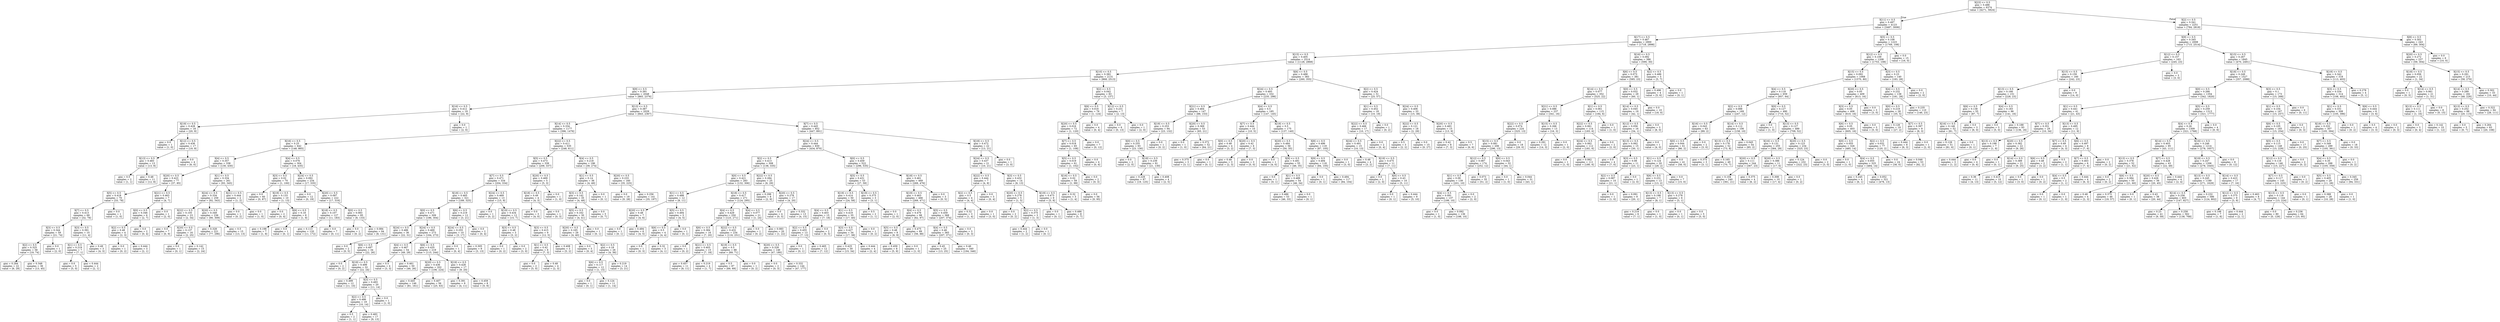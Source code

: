 digraph Tree {
node [shape=box] ;
0 [label="X[23] <= 0.5\ngini = 0.488\nsamples = 6374\nvalue = [4271, 5824]"] ;
1 [label="X[11] <= 0.5\ngini = 0.497\nsamples = 4123\nvalue = [3487, 3006]"] ;
0 -> 1 [labeldistance=2.5, labelangle=45, headlabel="True"] ;
2 [label="X[17] <= 0.5\ngini = 0.467\nsamples = 2900\nvalue = [1718, 2898]"] ;
1 -> 2 ;
3 [label="X[15] <= 0.5\ngini = 0.405\nsamples = 2514\nvalue = [1128, 2868]"] ;
2 -> 3 ;
4 [label="X[10] <= 0.5\ngini = 0.382\nsamples = 2131\nvalue = [868, 2513]"] ;
3 -> 4 ;
5 [label="X[9] <= 0.5\ngini = 0.391\nsamples = 2048\nvalue = [865, 2376]"] ;
4 -> 5 ;
6 [label="X[16] <= 0.5\ngini = 0.412\nsamples = 19\nvalue = [22, 9]"] ;
5 -> 6 ;
7 [label="X[19] <= 0.5\ngini = 0.428\nsamples = 18\nvalue = [20, 9]"] ;
6 -> 7 ;
8 [label="gini = 0.0\nsamples = 1\nvalue = [1, 0]"] ;
7 -> 8 ;
9 [label="X[12] <= 0.5\ngini = 0.436\nsamples = 17\nvalue = [19, 9]"] ;
7 -> 9 ;
10 [label="X[13] <= 0.5\ngini = 0.483\nsamples = 13\nvalue = [13, 9]"] ;
9 -> 10 ;
11 [label="gini = 0.5\nsamples = 2\nvalue = [1, 1]"] ;
10 -> 11 ;
12 [label="gini = 0.48\nsamples = 11\nvalue = [12, 8]"] ;
10 -> 12 ;
13 [label="gini = 0.0\nsamples = 4\nvalue = [6, 0]"] ;
9 -> 13 ;
14 [label="gini = 0.0\nsamples = 1\nvalue = [2, 0]"] ;
6 -> 14 ;
15 [label="X[13] <= 0.5\ngini = 0.387\nsamples = 2029\nvalue = [843, 2367]"] ;
5 -> 15 ;
16 [label="X[14] <= 0.5\ngini = 0.334\nsamples = 1177\nvalue = [396, 1476]"] ;
15 -> 16 ;
17 [label="X[16] <= 0.5\ngini = 0.25\nsamples = 642\nvalue = [148, 865]"] ;
16 -> 17 ;
18 [label="X[4] <= 0.5\ngini = 0.357\nsamples = 338\nvalue = [130, 430]"] ;
17 -> 18 ;
19 [label="X[20] <= 0.5\ngini = 0.423\nsamples = 77\nvalue = [37, 85]"] ;
18 -> 19 ;
20 [label="X[5] <= 0.5\ngini = 0.418\nsamples = 70\nvalue = [33, 78]"] ;
19 -> 20 ;
21 [label="X[7] <= 0.5\ngini = 0.413\nsamples = 69\nvalue = [32, 78]"] ;
20 -> 21 ;
22 [label="X[3] <= 0.5\ngini = 0.344\nsamples = 59\nvalue = [21, 74]"] ;
21 -> 22 ;
23 [label="X[2] <= 0.5\ngini = 0.325\nsamples = 58\nvalue = [19, 74]"] ;
22 -> 23 ;
24 [label="gini = 0.284\nsamples = 22\nvalue = [6, 29]"] ;
23 -> 24 ;
25 [label="gini = 0.348\nsamples = 36\nvalue = [13, 45]"] ;
23 -> 25 ;
26 [label="gini = 0.0\nsamples = 1\nvalue = [2, 0]"] ;
22 -> 26 ;
27 [label="X[3] <= 0.5\ngini = 0.391\nsamples = 10\nvalue = [11, 4]"] ;
21 -> 27 ;
28 [label="X[1] <= 0.5\ngini = 0.219\nsamples = 7\nvalue = [7, 1]"] ;
27 -> 28 ;
29 [label="gini = 0.0\nsamples = 5\nvalue = [5, 0]"] ;
28 -> 29 ;
30 [label="gini = 0.444\nsamples = 2\nvalue = [2, 1]"] ;
28 -> 30 ;
31 [label="gini = 0.49\nsamples = 3\nvalue = [4, 3]"] ;
27 -> 31 ;
32 [label="gini = 0.0\nsamples = 1\nvalue = [1, 0]"] ;
20 -> 32 ;
33 [label="X[21] <= 0.5\ngini = 0.463\nsamples = 7\nvalue = [4, 7]"] ;
19 -> 33 ;
34 [label="X[0] <= 0.5\ngini = 0.346\nsamples = 6\nvalue = [2, 7]"] ;
33 -> 34 ;
35 [label="X[2] <= 0.5\ngini = 0.48\nsamples = 4\nvalue = [2, 3]"] ;
34 -> 35 ;
36 [label="gini = 0.0\nsamples = 1\nvalue = [0, 2]"] ;
35 -> 36 ;
37 [label="gini = 0.444\nsamples = 3\nvalue = [2, 1]"] ;
35 -> 37 ;
38 [label="gini = 0.0\nsamples = 2\nvalue = [0, 4]"] ;
34 -> 38 ;
39 [label="gini = 0.0\nsamples = 1\nvalue = [2, 0]"] ;
33 -> 39 ;
40 [label="X[1] <= 0.5\ngini = 0.334\nsamples = 261\nvalue = [93, 345]"] ;
18 -> 40 ;
41 [label="X[24] <= 0.5\ngini = 0.334\nsamples = 259\nvalue = [92, 343]"] ;
40 -> 41 ;
42 [label="X[22] <= 0.5\ngini = 0.105\nsamples = 23\nvalue = [2, 34]"] ;
41 -> 42 ;
43 [label="gini = 0.0\nsamples = 7\nvalue = [0, 9]"] ;
42 -> 43 ;
44 [label="X[20] <= 0.5\ngini = 0.137\nsamples = 16\nvalue = [2, 25]"] ;
42 -> 44 ;
45 [label="gini = 0.0\nsamples = 1\nvalue = [0, 1]"] ;
44 -> 45 ;
46 [label="gini = 0.142\nsamples = 15\nvalue = [2, 24]"] ;
44 -> 46 ;
47 [label="X[20] <= 0.5\ngini = 0.349\nsamples = 236\nvalue = [90, 309]"] ;
41 -> 47 ;
48 [label="gini = 0.328\nsamples = 221\nvalue = [77, 296]"] ;
47 -> 48 ;
49 [label="gini = 0.5\nsamples = 15\nvalue = [13, 13]"] ;
47 -> 49 ;
50 [label="X[21] <= 0.5\ngini = 0.444\nsamples = 2\nvalue = [1, 2]"] ;
40 -> 50 ;
51 [label="gini = 0.0\nsamples = 1\nvalue = [0, 2]"] ;
50 -> 51 ;
52 [label="gini = 0.0\nsamples = 1\nvalue = [1, 0]"] ;
50 -> 52 ;
53 [label="X[4] <= 0.5\ngini = 0.076\nsamples = 304\nvalue = [18, 435]"] ;
17 -> 53 ;
54 [label="X[3] <= 0.5\ngini = 0.02\nsamples = 70\nvalue = [1, 100]"] ;
53 -> 54 ;
55 [label="gini = 0.0\nsamples = 60\nvalue = [0, 87]"] ;
54 -> 55 ;
56 [label="X[19] <= 0.5\ngini = 0.133\nsamples = 10\nvalue = [1, 13]"] ;
54 -> 56 ;
57 [label="gini = 0.0\nsamples = 2\nvalue = [0, 4]"] ;
56 -> 57 ;
58 [label="X[6] <= 0.5\ngini = 0.18\nsamples = 8\nvalue = [1, 9]"] ;
56 -> 58 ;
59 [label="gini = 0.198\nsamples = 7\nvalue = [1, 8]"] ;
58 -> 59 ;
60 [label="gini = 0.0\nsamples = 1\nvalue = [0, 1]"] ;
58 -> 60 ;
61 [label="X[24] <= 0.5\ngini = 0.092\nsamples = 234\nvalue = [17, 335]"] ;
53 -> 61 ;
62 [label="gini = 0.0\nsamples = 12\nvalue = [0, 19]"] ;
61 -> 62 ;
63 [label="X[20] <= 0.5\ngini = 0.097\nsamples = 222\nvalue = [17, 316]"] ;
61 -> 63 ;
64 [label="X[18] <= 0.5\ngini = 0.107\nsamples = 127\nvalue = [11, 183]"] ;
63 -> 64 ;
65 [label="gini = 0.113\nsamples = 120\nvalue = [11, 172]"] ;
64 -> 65 ;
66 [label="gini = 0.0\nsamples = 7\nvalue = [0, 11]"] ;
64 -> 66 ;
67 [label="X[0] <= 0.5\ngini = 0.083\nsamples = 95\nvalue = [6, 133]"] ;
63 -> 67 ;
68 [label="gini = 0.0\nsamples = 1\nvalue = [0, 2]"] ;
67 -> 68 ;
69 [label="gini = 0.084\nsamples = 94\nvalue = [6, 131]"] ;
67 -> 69 ;
70 [label="X[22] <= 0.5\ngini = 0.411\nsamples = 535\nvalue = [248, 611]"] ;
16 -> 70 ;
71 [label="X[5] <= 0.5\ngini = 0.473\nsamples = 339\nvalue = [209, 337]"] ;
70 -> 71 ;
72 [label="X[7] <= 0.5\ngini = 0.471\nsamples = 334\nvalue = [204, 334]"] ;
71 -> 72 ;
73 [label="X[18] <= 0.5\ngini = 0.465\nsamples = 321\nvalue = [189, 325]"] ;
72 -> 73 ;
74 [label="X[0] <= 0.5\ngini = 0.471\nsamples = 309\nvalue = [186, 304]"] ;
73 -> 74 ;
75 [label="X[24] <= 0.5\ngini = 0.486\nsamples = 36\nvalue = [22, 31]"] ;
74 -> 75 ;
76 [label="gini = 0.0\nsamples = 2\nvalue = [0, 5]"] ;
75 -> 76 ;
77 [label="X[6] <= 0.5\ngini = 0.497\nsamples = 34\nvalue = [22, 26]"] ;
75 -> 77 ;
78 [label="gini = 0.0\nsamples = 2\nvalue = [0, 2]"] ;
77 -> 78 ;
79 [label="X[19] <= 0.5\ngini = 0.499\nsamples = 32\nvalue = [22, 24]"] ;
77 -> 79 ;
80 [label="gini = 0.499\nsamples = 12\nvalue = [11, 10]"] ;
79 -> 80 ;
81 [label="X[3] <= 0.5\ngini = 0.493\nsamples = 20\nvalue = [11, 14]"] ;
79 -> 81 ;
82 [label="X[2] <= 0.5\ngini = 0.486\nsamples = 19\nvalue = [10, 14]"] ;
81 -> 82 ;
83 [label="gini = 0.5\nsamples = 2\nvalue = [1, 1]"] ;
82 -> 83 ;
84 [label="gini = 0.483\nsamples = 17\nvalue = [9, 13]"] ;
82 -> 84 ;
85 [label="gini = 0.0\nsamples = 1\nvalue = [1, 0]"] ;
81 -> 85 ;
86 [label="X[24] <= 0.5\ngini = 0.469\nsamples = 273\nvalue = [164, 273]"] ;
74 -> 86 ;
87 [label="X[4] <= 0.5\ngini = 0.467\nsamples = 54\nvalue = [49, 29]"] ;
86 -> 87 ;
88 [label="gini = 0.5\nsamples = 4\nvalue = [3, 3]"] ;
87 -> 88 ;
89 [label="gini = 0.461\nsamples = 50\nvalue = [46, 26]"] ;
87 -> 89 ;
90 [label="X[6] <= 0.5\ngini = 0.435\nsamples = 219\nvalue = [115, 244]"] ;
86 -> 90 ;
91 [label="X[20] <= 0.5\ngini = 0.436\nsamples = 202\nvalue = [106, 224]"] ;
90 -> 91 ;
92 [label="gini = 0.445\nsamples = 146\nvalue = [81, 161]"] ;
91 -> 92 ;
93 [label="gini = 0.407\nsamples = 56\nvalue = [25, 63]"] ;
91 -> 93 ;
94 [label="X[19] <= 0.5\ngini = 0.428\nsamples = 17\nvalue = [9, 20]"] ;
90 -> 94 ;
95 [label="gini = 0.391\nsamples = 9\nvalue = [4, 11]"] ;
94 -> 95 ;
96 [label="gini = 0.459\nsamples = 8\nvalue = [5, 9]"] ;
94 -> 96 ;
97 [label="X[6] <= 0.5\ngini = 0.219\nsamples = 12\nvalue = [3, 21]"] ;
73 -> 97 ;
98 [label="X[24] <= 0.5\ngini = 0.255\nsamples = 10\nvalue = [3, 17]"] ;
97 -> 98 ;
99 [label="gini = 0.0\nsamples = 1\nvalue = [0, 4]"] ;
98 -> 99 ;
100 [label="gini = 0.305\nsamples = 9\nvalue = [3, 13]"] ;
98 -> 100 ;
101 [label="gini = 0.0\nsamples = 2\nvalue = [0, 4]"] ;
97 -> 101 ;
102 [label="X[24] <= 0.5\ngini = 0.469\nsamples = 13\nvalue = [15, 9]"] ;
72 -> 102 ;
103 [label="gini = 0.0\nsamples = 1\nvalue = [0, 2]"] ;
102 -> 103 ;
104 [label="X[19] <= 0.5\ngini = 0.434\nsamples = 12\nvalue = [15, 7]"] ;
102 -> 104 ;
105 [label="X[3] <= 0.5\ngini = 0.48\nsamples = 3\nvalue = [3, 2]"] ;
104 -> 105 ;
106 [label="gini = 0.0\nsamples = 1\nvalue = [0, 2]"] ;
105 -> 106 ;
107 [label="gini = 0.0\nsamples = 2\nvalue = [3, 0]"] ;
105 -> 107 ;
108 [label="X[3] <= 0.5\ngini = 0.415\nsamples = 9\nvalue = [12, 5]"] ;
104 -> 108 ;
109 [label="X[1] <= 0.5\ngini = 0.42\nsamples = 6\nvalue = [7, 3]"] ;
108 -> 109 ;
110 [label="gini = 0.0\nsamples = 2\nvalue = [5, 0]"] ;
109 -> 110 ;
111 [label="gini = 0.48\nsamples = 4\nvalue = [2, 3]"] ;
109 -> 111 ;
112 [label="gini = 0.408\nsamples = 3\nvalue = [5, 2]"] ;
108 -> 112 ;
113 [label="X[20] <= 0.5\ngini = 0.469\nsamples = 5\nvalue = [5, 3]"] ;
71 -> 113 ;
114 [label="X[18] <= 0.5\ngini = 0.49\nsamples = 4\nvalue = [4, 3]"] ;
113 -> 114 ;
115 [label="gini = 0.0\nsamples = 3\nvalue = [4, 0]"] ;
114 -> 115 ;
116 [label="gini = 0.0\nsamples = 1\nvalue = [0, 3]"] ;
114 -> 116 ;
117 [label="gini = 0.0\nsamples = 1\nvalue = [1, 0]"] ;
113 -> 117 ;
118 [label="X[4] <= 0.5\ngini = 0.218\nsamples = 196\nvalue = [39, 274]"] ;
70 -> 118 ;
119 [label="X[1] <= 0.5\ngini = 0.14\nsamples = 36\nvalue = [4, 49]"] ;
118 -> 119 ;
120 [label="X[3] <= 0.5\ngini = 0.142\nsamples = 35\nvalue = [4, 48]"] ;
119 -> 120 ;
121 [label="X[5] <= 0.5\ngini = 0.162\nsamples = 30\nvalue = [4, 41]"] ;
120 -> 121 ;
122 [label="X[20] <= 0.5\ngini = 0.165\nsamples = 29\nvalue = [4, 40]"] ;
121 -> 122 ;
123 [label="gini = 0.0\nsamples = 3\nvalue = [0, 4]"] ;
122 -> 123 ;
124 [label="X[2] <= 0.5\ngini = 0.18\nsamples = 26\nvalue = [4, 36]"] ;
122 -> 124 ;
125 [label="X[6] <= 0.5\ngini = 0.117\nsamples = 12\nvalue = [1, 15]"] ;
124 -> 125 ;
126 [label="gini = 0.0\nsamples = 1\nvalue = [0, 1]"] ;
125 -> 126 ;
127 [label="gini = 0.124\nsamples = 11\nvalue = [1, 14]"] ;
125 -> 127 ;
128 [label="gini = 0.219\nsamples = 14\nvalue = [3, 21]"] ;
124 -> 128 ;
129 [label="gini = 0.0\nsamples = 1\nvalue = [0, 1]"] ;
121 -> 129 ;
130 [label="gini = 0.0\nsamples = 5\nvalue = [0, 7]"] ;
120 -> 130 ;
131 [label="gini = 0.0\nsamples = 1\nvalue = [0, 1]"] ;
119 -> 131 ;
132 [label="X[20] <= 0.5\ngini = 0.233\nsamples = 160\nvalue = [35, 225]"] ;
118 -> 132 ;
133 [label="gini = 0.0\nsamples = 19\nvalue = [0, 28]"] ;
132 -> 133 ;
134 [label="gini = 0.256\nsamples = 141\nvalue = [35, 197]"] ;
132 -> 134 ;
135 [label="X[7] <= 0.5\ngini = 0.445\nsamples = 852\nvalue = [447, 891]"] ;
15 -> 135 ;
136 [label="X[24] <= 0.5\ngini = 0.444\nsamples = 830\nvalue = [434, 870]"] ;
135 -> 136 ;
137 [label="X[2] <= 0.5\ngini = 0.413\nsamples = 308\nvalue = [138, 335]"] ;
136 -> 137 ;
138 [label="X[0] <= 0.5\ngini = 0.421\nsamples = 283\nvalue = [132, 306]"] ;
137 -> 138 ;
139 [label="X[1] <= 0.5\ngini = 0.488\nsamples = 12\nvalue = [8, 11]"] ;
138 -> 139 ;
140 [label="X[20] <= 0.5\ngini = 0.48\nsamples = 7\nvalue = [4, 6]"] ;
139 -> 140 ;
141 [label="gini = 0.0\nsamples = 1\nvalue = [0, 1]"] ;
140 -> 141 ;
142 [label="gini = 0.494\nsamples = 6\nvalue = [4, 5]"] ;
140 -> 142 ;
143 [label="X[5] <= 0.5\ngini = 0.494\nsamples = 5\nvalue = [4, 5]"] ;
139 -> 143 ;
144 [label="X[6] <= 0.5\ngini = 0.5\nsamples = 4\nvalue = [4, 4]"] ;
143 -> 144 ;
145 [label="gini = 0.0\nsamples = 1\nvalue = [0, 3]"] ;
144 -> 145 ;
146 [label="gini = 0.32\nsamples = 3\nvalue = [4, 1]"] ;
144 -> 146 ;
147 [label="gini = 0.0\nsamples = 1\nvalue = [0, 1]"] ;
143 -> 147 ;
148 [label="X[18] <= 0.5\ngini = 0.417\nsamples = 271\nvalue = [124, 295]"] ;
138 -> 148 ;
149 [label="X[4] <= 0.5\ngini = 0.429\nsamples = 250\nvalue = [123, 271]"] ;
148 -> 149 ;
150 [label="X[6] <= 0.5\ngini = 0.384\nsamples = 16\nvalue = [7, 20]"] ;
149 -> 150 ;
151 [label="gini = 0.0\nsamples = 1\nvalue = [0, 2]"] ;
150 -> 151 ;
152 [label="X[21] <= 0.5\ngini = 0.403\nsamples = 15\nvalue = [7, 18]"] ;
150 -> 152 ;
153 [label="gini = 0.457\nsamples = 11\nvalue = [6, 11]"] ;
152 -> 153 ;
154 [label="gini = 0.219\nsamples = 4\nvalue = [1, 7]"] ;
152 -> 154 ;
155 [label="X[22] <= 0.5\ngini = 0.432\nsamples = 234\nvalue = [116, 251]"] ;
149 -> 155 ;
156 [label="X[19] <= 0.5\ngini = 0.5\nsamples = 88\nvalue = [69, 71]"] ;
155 -> 156 ;
157 [label="gini = 0.5\nsamples = 87\nvalue = [69, 69]"] ;
156 -> 157 ;
158 [label="gini = 0.0\nsamples = 1\nvalue = [0, 2]"] ;
156 -> 158 ;
159 [label="X[20] <= 0.5\ngini = 0.328\nsamples = 146\nvalue = [47, 180]"] ;
155 -> 159 ;
160 [label="gini = 0.0\nsamples = 2\nvalue = [0, 3]"] ;
159 -> 160 ;
161 [label="gini = 0.332\nsamples = 144\nvalue = [47, 177]"] ;
159 -> 161 ;
162 [label="X[4] <= 0.5\ngini = 0.077\nsamples = 21\nvalue = [1, 24]"] ;
148 -> 162 ;
163 [label="gini = 0.0\nsamples = 1\nvalue = [0, 2]"] ;
162 -> 163 ;
164 [label="gini = 0.083\nsamples = 20\nvalue = [1, 22]"] ;
162 -> 164 ;
165 [label="X[22] <= 0.5\ngini = 0.284\nsamples = 25\nvalue = [6, 29]"] ;
137 -> 165 ;
166 [label="gini = 0.298\nsamples = 8\nvalue = [2, 9]"] ;
165 -> 166 ;
167 [label="X[20] <= 0.5\ngini = 0.278\nsamples = 17\nvalue = [4, 20]"] ;
165 -> 167 ;
168 [label="gini = 0.0\nsamples = 4\nvalue = [0, 5]"] ;
167 -> 168 ;
169 [label="gini = 0.332\nsamples = 13\nvalue = [4, 15]"] ;
167 -> 169 ;
170 [label="X[0] <= 0.5\ngini = 0.459\nsamples = 522\nvalue = [296, 535]"] ;
136 -> 170 ;
171 [label="X[5] <= 0.5\ngini = 0.431\nsamples = 53\nvalue = [27, 59]"] ;
170 -> 171 ;
172 [label="X[19] <= 0.5\ngini = 0.414\nsamples = 50\nvalue = [24, 58]"] ;
171 -> 172 ;
173 [label="X[4] <= 0.5\ngini = 0.403\nsamples = 15\nvalue = [7, 18]"] ;
172 -> 173 ;
174 [label="X[2] <= 0.5\ngini = 0.455\nsamples = 13\nvalue = [7, 13]"] ;
173 -> 174 ;
175 [label="gini = 0.0\nsamples = 1\nvalue = [0, 1]"] ;
174 -> 175 ;
176 [label="gini = 0.465\nsamples = 12\nvalue = [7, 12]"] ;
174 -> 176 ;
177 [label="gini = 0.0\nsamples = 2\nvalue = [0, 5]"] ;
173 -> 177 ;
178 [label="X[1] <= 0.5\ngini = 0.419\nsamples = 35\nvalue = [17, 40]"] ;
172 -> 178 ;
179 [label="X[3] <= 0.5\ngini = 0.427\nsamples = 34\nvalue = [17, 38]"] ;
178 -> 179 ;
180 [label="gini = 0.425\nsamples = 30\nvalue = [15, 34]"] ;
179 -> 180 ;
181 [label="gini = 0.444\nsamples = 4\nvalue = [2, 4]"] ;
179 -> 181 ;
182 [label="gini = 0.0\nsamples = 1\nvalue = [0, 2]"] ;
178 -> 182 ;
183 [label="X[19] <= 0.5\ngini = 0.375\nsamples = 3\nvalue = [3, 1]"] ;
171 -> 183 ;
184 [label="gini = 0.5\nsamples = 2\nvalue = [1, 1]"] ;
183 -> 184 ;
185 [label="gini = 0.0\nsamples = 1\nvalue = [2, 0]"] ;
183 -> 185 ;
186 [label="X[18] <= 0.5\ngini = 0.461\nsamples = 469\nvalue = [269, 476]"] ;
170 -> 186 ;
187 [label="X[19] <= 0.5\ngini = 0.463\nsamples = 466\nvalue = [269, 471]"] ;
186 -> 187 ;
188 [label="X[4] <= 0.5\ngini = 0.476\nsamples = 98\nvalue = [62, 97]"] ;
187 -> 188 ;
189 [label="X[5] <= 0.5\ngini = 0.48\nsamples = 9\nvalue = [6, 9]"] ;
188 -> 189 ;
190 [label="gini = 0.459\nsamples = 8\nvalue = [5, 9]"] ;
189 -> 190 ;
191 [label="gini = 0.0\nsamples = 1\nvalue = [1, 0]"] ;
189 -> 191 ;
192 [label="gini = 0.475\nsamples = 89\nvalue = [56, 88]"] ;
188 -> 192 ;
193 [label="X[5] <= 0.5\ngini = 0.459\nsamples = 368\nvalue = [207, 374]"] ;
187 -> 193 ;
194 [label="X[4] <= 0.5\ngini = 0.46\nsamples = 365\nvalue = [207, 371]"] ;
193 -> 194 ;
195 [label="gini = 0.45\nsamples = 25\nvalue = [13, 25]"] ;
194 -> 195 ;
196 [label="gini = 0.46\nsamples = 340\nvalue = [194, 346]"] ;
194 -> 196 ;
197 [label="gini = 0.0\nsamples = 3\nvalue = [0, 3]"] ;
193 -> 197 ;
198 [label="gini = 0.0\nsamples = 3\nvalue = [0, 5]"] ;
186 -> 198 ;
199 [label="X[18] <= 0.5\ngini = 0.472\nsamples = 22\nvalue = [13, 21]"] ;
135 -> 199 ;
200 [label="X[24] <= 0.5\ngini = 0.437\nsamples = 21\nvalue = [10, 21]"] ;
199 -> 200 ;
201 [label="X[22] <= 0.5\ngini = 0.444\nsamples = 7\nvalue = [4, 8]"] ;
200 -> 201 ;
202 [label="X[2] <= 0.5\ngini = 0.5\nsamples = 4\nvalue = [4, 4]"] ;
201 -> 202 ;
203 [label="gini = 0.32\nsamples = 3\nvalue = [1, 4]"] ;
202 -> 203 ;
204 [label="gini = 0.0\nsamples = 1\nvalue = [3, 0]"] ;
202 -> 204 ;
205 [label="gini = 0.0\nsamples = 3\nvalue = [0, 4]"] ;
201 -> 205 ;
206 [label="X[3] <= 0.5\ngini = 0.432\nsamples = 14\nvalue = [6, 13]"] ;
200 -> 206 ;
207 [label="X[20] <= 0.5\ngini = 0.278\nsamples = 5\nvalue = [1, 5]"] ;
206 -> 207 ;
208 [label="gini = 0.0\nsamples = 2\nvalue = [0, 2]"] ;
207 -> 208 ;
209 [label="X[2] <= 0.5\ngini = 0.375\nsamples = 3\nvalue = [1, 3]"] ;
207 -> 209 ;
210 [label="gini = 0.444\nsamples = 2\nvalue = [1, 2]"] ;
209 -> 210 ;
211 [label="gini = 0.0\nsamples = 1\nvalue = [0, 1]"] ;
209 -> 211 ;
212 [label="X[19] <= 0.5\ngini = 0.473\nsamples = 9\nvalue = [5, 8]"] ;
206 -> 212 ;
213 [label="gini = 0.0\nsamples = 1\nvalue = [0, 1]"] ;
212 -> 213 ;
214 [label="gini = 0.486\nsamples = 8\nvalue = [5, 7]"] ;
212 -> 214 ;
215 [label="gini = 0.0\nsamples = 1\nvalue = [3, 0]"] ;
199 -> 215 ;
216 [label="X[2] <= 0.5\ngini = 0.042\nsamples = 83\nvalue = [3, 137]"] ;
4 -> 216 ;
217 [label="X[6] <= 0.5\ngini = 0.016\nsamples = 76\nvalue = [1, 124]"] ;
216 -> 217 ;
218 [label="X[20] <= 0.5\ngini = 0.016\nsamples = 72\nvalue = [1, 120]"] ;
217 -> 218 ;
219 [label="X[7] <= 0.5\ngini = 0.018\nsamples = 65\nvalue = [1, 108]"] ;
218 -> 219 ;
220 [label="X[5] <= 0.5\ngini = 0.019\nsamples = 61\nvalue = [1, 102]"] ;
219 -> 220 ;
221 [label="X[16] <= 0.5\ngini = 0.02\nsamples = 59\nvalue = [1, 99]"] ;
220 -> 221 ;
222 [label="gini = 0.32\nsamples = 3\nvalue = [1, 4]"] ;
221 -> 222 ;
223 [label="gini = 0.0\nsamples = 56\nvalue = [0, 95]"] ;
221 -> 223 ;
224 [label="gini = 0.0\nsamples = 2\nvalue = [0, 3]"] ;
220 -> 224 ;
225 [label="gini = 0.0\nsamples = 4\nvalue = [0, 6]"] ;
219 -> 225 ;
226 [label="gini = 0.0\nsamples = 7\nvalue = [0, 12]"] ;
218 -> 226 ;
227 [label="gini = 0.0\nsamples = 4\nvalue = [0, 4]"] ;
217 -> 227 ;
228 [label="X[12] <= 0.5\ngini = 0.231\nsamples = 7\nvalue = [2, 13]"] ;
216 -> 228 ;
229 [label="gini = 0.0\nsamples = 6\nvalue = [0, 13]"] ;
228 -> 229 ;
230 [label="gini = 0.0\nsamples = 1\nvalue = [2, 0]"] ;
228 -> 230 ;
231 [label="X[6] <= 0.5\ngini = 0.488\nsamples = 383\nvalue = [260, 355]"] ;
3 -> 231 ;
232 [label="X[24] <= 0.5\ngini = 0.493\nsamples = 332\nvalue = [235, 298]"] ;
231 -> 232 ;
233 [label="X[21] <= 0.5\ngini = 0.464\nsamples = 147\nvalue = [88, 153]"] ;
232 -> 233 ;
234 [label="X[19] <= 0.5\ngini = 0.253\nsamples = 94\nvalue = [23, 132]"] ;
233 -> 234 ;
235 [label="X[0] <= 0.5\ngini = 0.255\nsamples = 93\nvalue = [23, 130]"] ;
234 -> 235 ;
236 [label="gini = 0.0\nsamples = 2\nvalue = [2, 0]"] ;
235 -> 236 ;
237 [label="X[18] <= 0.5\ngini = 0.239\nsamples = 91\nvalue = [21, 130]"] ;
235 -> 237 ;
238 [label="gini = 0.229\nsamples = 87\nvalue = [19, 125]"] ;
237 -> 238 ;
239 [label="gini = 0.408\nsamples = 4\nvalue = [2, 5]"] ;
237 -> 239 ;
240 [label="gini = 0.0\nsamples = 1\nvalue = [0, 2]"] ;
234 -> 240 ;
241 [label="X[20] <= 0.5\ngini = 0.369\nsamples = 53\nvalue = [65, 21]"] ;
233 -> 241 ;
242 [label="gini = 0.0\nsamples = 1\nvalue = [1, 0]"] ;
241 -> 242 ;
243 [label="gini = 0.372\nsamples = 52\nvalue = [64, 21]"] ;
241 -> 243 ;
244 [label="X[4] <= 0.5\ngini = 0.5\nsamples = 185\nvalue = [147, 145]"] ;
232 -> 244 ;
245 [label="X[7] <= 0.5\ngini = 0.444\nsamples = 10\nvalue = [10, 5]"] ;
244 -> 245 ;
246 [label="X[0] <= 0.5\ngini = 0.48\nsamples = 4\nvalue = [3, 2]"] ;
245 -> 246 ;
247 [label="gini = 0.375\nsamples = 3\nvalue = [3, 1]"] ;
246 -> 247 ;
248 [label="gini = 0.0\nsamples = 1\nvalue = [0, 1]"] ;
246 -> 248 ;
249 [label="X[20] <= 0.5\ngini = 0.42\nsamples = 6\nvalue = [7, 3]"] ;
245 -> 249 ;
250 [label="gini = 0.48\nsamples = 3\nvalue = [2, 3]"] ;
249 -> 250 ;
251 [label="gini = 0.0\nsamples = 3\nvalue = [5, 0]"] ;
249 -> 251 ;
252 [label="X[19] <= 0.5\ngini = 0.5\nsamples = 175\nvalue = [137, 140]"] ;
244 -> 252 ;
253 [label="X[20] <= 0.5\ngini = 0.484\nsamples = 56\nvalue = [50, 35]"] ;
252 -> 253 ;
254 [label="gini = 0.0\nsamples = 1\nvalue = [4, 0]"] ;
253 -> 254 ;
255 [label="X[9] <= 0.5\ngini = 0.491\nsamples = 55\nvalue = [46, 35]"] ;
253 -> 255 ;
256 [label="gini = 0.0\nsamples = 1\nvalue = [0, 1]"] ;
255 -> 256 ;
257 [label="X[1] <= 0.5\ngini = 0.489\nsamples = 54\nvalue = [46, 34]"] ;
255 -> 257 ;
258 [label="gini = 0.486\nsamples = 53\nvalue = [46, 33]"] ;
257 -> 258 ;
259 [label="gini = 0.0\nsamples = 1\nvalue = [0, 1]"] ;
257 -> 259 ;
260 [label="X[8] <= 0.5\ngini = 0.496\nsamples = 119\nvalue = [87, 105]"] ;
252 -> 260 ;
261 [label="X[9] <= 0.5\ngini = 0.494\nsamples = 118\nvalue = [84, 105]"] ;
260 -> 261 ;
262 [label="gini = 0.0\nsamples = 1\nvalue = [0, 1]"] ;
261 -> 262 ;
263 [label="gini = 0.494\nsamples = 117\nvalue = [84, 104]"] ;
261 -> 263 ;
264 [label="gini = 0.0\nsamples = 1\nvalue = [3, 0]"] ;
260 -> 264 ;
265 [label="X[2] <= 0.5\ngini = 0.424\nsamples = 51\nvalue = [25, 57]"] ;
231 -> 265 ;
266 [label="X[1] <= 0.5\ngini = 0.452\nsamples = 18\nvalue = [10, 19]"] ;
265 -> 266 ;
267 [label="X[22] <= 0.5\ngini = 0.466\nsamples = 17\nvalue = [10, 17]"] ;
266 -> 267 ;
268 [label="X[24] <= 0.5\ngini = 0.491\nsamples = 15\nvalue = [10, 13]"] ;
267 -> 268 ;
269 [label="gini = 0.48\nsamples = 4\nvalue = [3, 2]"] ;
268 -> 269 ;
270 [label="X[19] <= 0.5\ngini = 0.475\nsamples = 11\nvalue = [7, 11]"] ;
268 -> 270 ;
271 [label="gini = 0.0\nsamples = 1\nvalue = [2, 0]"] ;
270 -> 271 ;
272 [label="X[0] <= 0.5\ngini = 0.43\nsamples = 10\nvalue = [5, 11]"] ;
270 -> 272 ;
273 [label="gini = 0.0\nsamples = 1\nvalue = [0, 1]"] ;
272 -> 273 ;
274 [label="gini = 0.444\nsamples = 9\nvalue = [5, 10]"] ;
272 -> 274 ;
275 [label="gini = 0.0\nsamples = 2\nvalue = [0, 4]"] ;
267 -> 275 ;
276 [label="gini = 0.0\nsamples = 1\nvalue = [0, 2]"] ;
266 -> 276 ;
277 [label="X[24] <= 0.5\ngini = 0.406\nsamples = 33\nvalue = [15, 38]"] ;
265 -> 277 ;
278 [label="X[22] <= 0.5\ngini = 0.121\nsamples = 18\nvalue = [2, 29]"] ;
277 -> 278 ;
279 [label="gini = 0.5\nsamples = 3\nvalue = [2, 2]"] ;
278 -> 279 ;
280 [label="gini = 0.0\nsamples = 15\nvalue = [0, 27]"] ;
278 -> 280 ;
281 [label="X[20] <= 0.5\ngini = 0.483\nsamples = 15\nvalue = [13, 9]"] ;
277 -> 281 ;
282 [label="gini = 0.42\nsamples = 8\nvalue = [7, 3]"] ;
281 -> 282 ;
283 [label="gini = 0.5\nsamples = 7\nvalue = [6, 6]"] ;
281 -> 283 ;
284 [label="X[16] <= 0.5\ngini = 0.092\nsamples = 386\nvalue = [590, 30]"] ;
2 -> 284 ;
285 [label="X[6] <= 0.5\ngini = 0.073\nsamples = 381\nvalue = [585, 23]"] ;
284 -> 285 ;
286 [label="X[14] <= 0.5\ngini = 0.077\nsamples = 352\nvalue = [525, 22]"] ;
285 -> 286 ;
287 [label="X[21] <= 0.5\ngini = 0.086\nsamples = 237\nvalue = [341, 16]"] ;
286 -> 287 ;
288 [label="X[22] <= 0.5\ngini = 0.074\nsamples = 224\nvalue = [325, 13]"] ;
287 -> 288 ;
289 [label="X[15] <= 0.5\ngini = 0.081\nsamples = 206\nvalue = [296, 13]"] ;
288 -> 289 ;
290 [label="X[12] <= 0.5\ngini = 0.087\nsamples = 174\nvalue = [252, 12]"] ;
289 -> 290 ;
291 [label="X[1] <= 0.5\ngini = 0.09\nsamples = 139\nvalue = [201, 10]"] ;
290 -> 291 ;
292 [label="X[4] <= 0.5\ngini = 0.091\nsamples = 137\nvalue = [199, 10]"] ;
291 -> 292 ;
293 [label="gini = 0.0\nsamples = 1\nvalue = [1, 0]"] ;
292 -> 293 ;
294 [label="gini = 0.092\nsamples = 136\nvalue = [198, 10]"] ;
292 -> 294 ;
295 [label="gini = 0.0\nsamples = 2\nvalue = [2, 0]"] ;
291 -> 295 ;
296 [label="gini = 0.073\nsamples = 35\nvalue = [51, 2]"] ;
290 -> 296 ;
297 [label="X[0] <= 0.5\ngini = 0.043\nsamples = 32\nvalue = [44, 1]"] ;
289 -> 297 ;
298 [label="gini = 0.0\nsamples = 1\nvalue = [1, 0]"] ;
297 -> 298 ;
299 [label="gini = 0.044\nsamples = 31\nvalue = [43, 1]"] ;
297 -> 299 ;
300 [label="gini = 0.0\nsamples = 18\nvalue = [29, 0]"] ;
288 -> 300 ;
301 [label="X[15] <= 0.5\ngini = 0.266\nsamples = 13\nvalue = [16, 3]"] ;
287 -> 301 ;
302 [label="gini = 0.291\nsamples = 12\nvalue = [14, 3]"] ;
301 -> 302 ;
303 [label="gini = 0.0\nsamples = 1\nvalue = [2, 0]"] ;
301 -> 303 ;
304 [label="X[1] <= 0.5\ngini = 0.061\nsamples = 115\nvalue = [184, 6]"] ;
286 -> 304 ;
305 [label="X[22] <= 0.5\ngini = 0.061\nsamples = 114\nvalue = [183, 6]"] ;
304 -> 305 ;
306 [label="X[24] <= 0.5\ngini = 0.062\nsamples = 112\nvalue = [181, 6]"] ;
305 -> 306 ;
307 [label="gini = 0.0\nsamples = 1\nvalue = [1, 0]"] ;
306 -> 307 ;
308 [label="gini = 0.062\nsamples = 111\nvalue = [180, 6]"] ;
306 -> 308 ;
309 [label="gini = 0.0\nsamples = 2\nvalue = [2, 0]"] ;
305 -> 309 ;
310 [label="gini = 0.0\nsamples = 1\nvalue = [1, 0]"] ;
304 -> 310 ;
311 [label="X[0] <= 0.5\ngini = 0.032\nsamples = 29\nvalue = [60, 1]"] ;
285 -> 311 ;
312 [label="X[14] <= 0.5\ngini = 0.045\nsamples = 19\nvalue = [42, 1]"] ;
311 -> 312 ;
313 [label="X[12] <= 0.5\ngini = 0.056\nsamples = 16\nvalue = [34, 1]"] ;
312 -> 313 ;
314 [label="X[13] <= 0.5\ngini = 0.062\nsamples = 15\nvalue = [30, 1]"] ;
313 -> 314 ;
315 [label="gini = 0.0\nsamples = 4\nvalue = [7, 0]"] ;
314 -> 315 ;
316 [label="X[3] <= 0.5\ngini = 0.08\nsamples = 11\nvalue = [23, 1]"] ;
314 -> 316 ;
317 [label="X[2] <= 0.5\ngini = 0.087\nsamples = 10\nvalue = [21, 1]"] ;
316 -> 317 ;
318 [label="gini = 0.0\nsamples = 1\nvalue = [1, 0]"] ;
317 -> 318 ;
319 [label="gini = 0.091\nsamples = 9\nvalue = [20, 1]"] ;
317 -> 319 ;
320 [label="gini = 0.0\nsamples = 1\nvalue = [2, 0]"] ;
316 -> 320 ;
321 [label="gini = 0.0\nsamples = 1\nvalue = [4, 0]"] ;
313 -> 321 ;
322 [label="gini = 0.0\nsamples = 3\nvalue = [8, 0]"] ;
312 -> 322 ;
323 [label="gini = 0.0\nsamples = 10\nvalue = [18, 0]"] ;
311 -> 323 ;
324 [label="X[2] <= 0.5\ngini = 0.486\nsamples = 5\nvalue = [5, 7]"] ;
284 -> 324 ;
325 [label="gini = 0.496\nsamples = 4\nvalue = [5, 6]"] ;
324 -> 325 ;
326 [label="gini = 0.0\nsamples = 1\nvalue = [0, 1]"] ;
324 -> 326 ;
327 [label="X[5] <= 0.5\ngini = 0.108\nsamples = 1223\nvalue = [1769, 108]"] ;
1 -> 327 ;
328 [label="X[12] <= 0.5\ngini = 0.109\nsamples = 1208\nvalue = [1753, 108]"] ;
327 -> 328 ;
329 [label="X[15] <= 0.5\ngini = 0.092\nsamples = 1068\nvalue = [1570, 80]"] ;
328 -> 329 ;
330 [label="X[4] <= 0.5\ngini = 0.118\nsamples = 659\nvalue = [957, 64]"] ;
329 -> 330 ;
331 [label="X[2] <= 0.5\ngini = 0.088\nsamples = 169\nvalue = [247, 12]"] ;
330 -> 331 ;
332 [label="X[16] <= 0.5\ngini = 0.043\nsamples = 63\nvalue = [89, 2]"] ;
331 -> 332 ;
333 [label="X[0] <= 0.5\ngini = 0.044\nsamples = 61\nvalue = [86, 2]"] ;
332 -> 333 ;
334 [label="X[1] <= 0.5\ngini = 0.124\nsamples = 20\nvalue = [28, 2]"] ;
333 -> 334 ;
335 [label="X[6] <= 0.5\ngini = 0.231\nsamples = 13\nvalue = [13, 2]"] ;
334 -> 335 ;
336 [label="X[13] <= 0.5\ngini = 0.198\nsamples = 7\nvalue = [8, 1]"] ;
335 -> 336 ;
337 [label="gini = 0.219\nsamples = 6\nvalue = [7, 1]"] ;
336 -> 337 ;
338 [label="gini = 0.0\nsamples = 1\nvalue = [1, 0]"] ;
336 -> 338 ;
339 [label="X[13] <= 0.5\ngini = 0.278\nsamples = 6\nvalue = [5, 1]"] ;
335 -> 339 ;
340 [label="gini = 0.0\nsamples = 1\nvalue = [0, 1]"] ;
339 -> 340 ;
341 [label="gini = 0.0\nsamples = 5\nvalue = [5, 0]"] ;
339 -> 341 ;
342 [label="gini = 0.0\nsamples = 7\nvalue = [15, 0]"] ;
334 -> 342 ;
343 [label="gini = 0.0\nsamples = 41\nvalue = [58, 0]"] ;
333 -> 343 ;
344 [label="gini = 0.0\nsamples = 2\nvalue = [3, 0]"] ;
332 -> 344 ;
345 [label="X[14] <= 0.5\ngini = 0.112\nsamples = 106\nvalue = [158, 10]"] ;
331 -> 345 ;
346 [label="X[13] <= 0.5\ngini = 0.178\nsamples = 52\nvalue = [73, 8]"] ;
345 -> 346 ;
347 [label="gini = 0.375\nsamples = 3\nvalue = [3, 1]"] ;
346 -> 347 ;
348 [label="gini = 0.165\nsamples = 49\nvalue = [70, 7]"] ;
346 -> 348 ;
349 [label="gini = 0.045\nsamples = 54\nvalue = [85, 2]"] ;
345 -> 349 ;
350 [label="X[0] <= 0.5\ngini = 0.127\nsamples = 490\nvalue = [710, 52]"] ;
330 -> 350 ;
351 [label="gini = 0.0\nsamples = 1\nvalue = [1, 0]"] ;
350 -> 351 ;
352 [label="X[13] <= 0.5\ngini = 0.127\nsamples = 489\nvalue = [709, 52]"] ;
350 -> 352 ;
353 [label="X[16] <= 0.5\ngini = 0.131\nsamples = 255\nvalue = [384, 29]"] ;
352 -> 353 ;
354 [label="X[20] <= 0.5\ngini = 0.111\nsamples = 244\nvalue = [367, 23]"] ;
353 -> 354 ;
355 [label="gini = 0.104\nsamples = 240\nvalue = [361, 21]"] ;
354 -> 355 ;
356 [label="gini = 0.375\nsamples = 4\nvalue = [6, 2]"] ;
354 -> 356 ;
357 [label="X[20] <= 0.5\ngini = 0.386\nsamples = 11\nvalue = [17, 6]"] ;
353 -> 357 ;
358 [label="gini = 0.308\nsamples = 10\nvalue = [17, 4]"] ;
357 -> 358 ;
359 [label="gini = 0.0\nsamples = 1\nvalue = [0, 2]"] ;
357 -> 359 ;
360 [label="X[20] <= 0.5\ngini = 0.123\nsamples = 234\nvalue = [325, 23]"] ;
352 -> 360 ;
361 [label="gini = 0.124\nsamples = 232\nvalue = [322, 23]"] ;
360 -> 361 ;
362 [label="gini = 0.0\nsamples = 2\nvalue = [3, 0]"] ;
360 -> 362 ;
363 [label="X[20] <= 0.5\ngini = 0.05\nsamples = 409\nvalue = [613, 16]"] ;
329 -> 363 ;
364 [label="X[3] <= 0.5\ngini = 0.05\nsamples = 406\nvalue = [610, 16]"] ;
363 -> 364 ;
365 [label="X[6] <= 0.5\ngini = 0.05\nsamples = 403\nvalue = [605, 16]"] ;
364 -> 365 ;
366 [label="X[0] <= 0.5\ngini = 0.055\nsamples = 326\nvalue = [485, 14]"] ;
365 -> 366 ;
367 [label="gini = 0.0\nsamples = 1\nvalue = [1, 0]"] ;
366 -> 367 ;
368 [label="X[4] <= 0.5\ngini = 0.055\nsamples = 325\nvalue = [484, 14]"] ;
366 -> 368 ;
369 [label="gini = 0.245\nsamples = 4\nvalue = [6, 1]"] ;
368 -> 369 ;
370 [label="gini = 0.052\nsamples = 321\nvalue = [478, 13]"] ;
368 -> 370 ;
371 [label="X[2] <= 0.5\ngini = 0.032\nsamples = 77\nvalue = [120, 2]"] ;
365 -> 371 ;
372 [label="gini = 0.0\nsamples = 24\nvalue = [38, 0]"] ;
371 -> 372 ;
373 [label="gini = 0.046\nsamples = 53\nvalue = [82, 2]"] ;
371 -> 373 ;
374 [label="gini = 0.0\nsamples = 3\nvalue = [5, 0]"] ;
364 -> 374 ;
375 [label="gini = 0.0\nsamples = 3\nvalue = [3, 0]"] ;
363 -> 375 ;
376 [label="X[3] <= 0.5\ngini = 0.23\nsamples = 140\nvalue = [183, 28]"] ;
328 -> 376 ;
377 [label="X[4] <= 0.5\ngini = 0.232\nsamples = 138\nvalue = [181, 28]"] ;
376 -> 377 ;
378 [label="X[0] <= 0.5\ngini = 0.219\nsamples = 28\nvalue = [35, 5]"] ;
377 -> 378 ;
379 [label="gini = 0.128\nsamples = 19\nvalue = [27, 2]"] ;
378 -> 379 ;
380 [label="X[7] <= 0.5\ngini = 0.397\nsamples = 9\nvalue = [8, 3]"] ;
378 -> 380 ;
381 [label="gini = 0.444\nsamples = 8\nvalue = [6, 3]"] ;
380 -> 381 ;
382 [label="gini = 0.0\nsamples = 1\nvalue = [2, 0]"] ;
380 -> 382 ;
383 [label="gini = 0.235\nsamples = 110\nvalue = [146, 23]"] ;
377 -> 383 ;
384 [label="gini = 0.0\nsamples = 2\nvalue = [2, 0]"] ;
376 -> 384 ;
385 [label="gini = 0.0\nsamples = 15\nvalue = [16, 0]"] ;
327 -> 385 ;
386 [label="X[2] <= 0.5\ngini = 0.341\nsamples = 2251\nvalue = [784, 2818]"] ;
0 -> 386 [labeldistance=2.5, labelangle=-45, headlabel="False"] ;
387 [label="X[9] <= 0.5\ngini = 0.345\nsamples = 2008\nvalue = [715, 2514]"] ;
386 -> 387 ;
388 [label="X[12] <= 0.5\ngini = 0.157\nsamples = 163\nvalue = [245, 23]"] ;
387 -> 388 ;
389 [label="X[15] <= 0.5\ngini = 0.159\nsamples = 160\nvalue = [242, 23]"] ;
388 -> 389 ;
390 [label="X[13] <= 0.5\ngini = 0.166\nsamples = 151\nvalue = [228, 23]"] ;
389 -> 390 ;
391 [label="X[6] <= 0.5\ngini = 0.138\nsamples = 55\nvalue = [87, 7]"] ;
390 -> 391 ;
392 [label="X[16] <= 0.5\ngini = 0.146\nsamples = 52\nvalue = [81, 7]"] ;
391 -> 392 ;
393 [label="gini = 0.128\nsamples = 51\nvalue = [81, 6]"] ;
392 -> 393 ;
394 [label="gini = 0.0\nsamples = 1\nvalue = [0, 1]"] ;
392 -> 394 ;
395 [label="gini = 0.0\nsamples = 3\nvalue = [6, 0]"] ;
391 -> 395 ;
396 [label="X[4] <= 0.5\ngini = 0.183\nsamples = 96\nvalue = [141, 16]"] ;
390 -> 396 ;
397 [label="gini = 0.0\nsamples = 3\nvalue = [5, 0]"] ;
396 -> 397 ;
398 [label="gini = 0.188\nsamples = 93\nvalue = [136, 16]"] ;
396 -> 398 ;
399 [label="gini = 0.0\nsamples = 9\nvalue = [14, 0]"] ;
389 -> 399 ;
400 [label="gini = 0.0\nsamples = 3\nvalue = [3, 0]"] ;
388 -> 400 ;
401 [label="X[15] <= 0.5\ngini = 0.267\nsamples = 1845\nvalue = [470, 2491]"] ;
387 -> 401 ;
402 [label="X[18] <= 0.5\ngini = 0.249\nsamples = 1527\nvalue = [357, 2088]"] ;
401 -> 402 ;
403 [label="X[0] <= 0.5\ngini = 0.266\nsamples = 1354\nvalue = [342, 1820]"] ;
402 -> 403 ;
404 [label="X[1] <= 0.5\ngini = 0.441\nsamples = 41\nvalue = [21, 43]"] ;
403 -> 404 ;
405 [label="X[7] <= 0.5\ngini = 0.351\nsamples = 29\nvalue = [10, 34]"] ;
404 -> 405 ;
406 [label="X[13] <= 0.5\ngini = 0.198\nsamples = 7\nvalue = [1, 8]"] ;
405 -> 406 ;
407 [label="gini = 0.444\nsamples = 3\nvalue = [1, 2]"] ;
406 -> 407 ;
408 [label="gini = 0.0\nsamples = 4\nvalue = [0, 6]"] ;
406 -> 408 ;
409 [label="X[20] <= 0.5\ngini = 0.382\nsamples = 22\nvalue = [9, 26]"] ;
405 -> 409 ;
410 [label="gini = 0.0\nsamples = 1\nvalue = [0, 1]"] ;
409 -> 410 ;
411 [label="X[14] <= 0.5\ngini = 0.389\nsamples = 21\nvalue = [9, 25]"] ;
409 -> 411 ;
412 [label="gini = 0.36\nsamples = 11\nvalue = [4, 13]"] ;
411 -> 412 ;
413 [label="gini = 0.415\nsamples = 10\nvalue = [5, 12]"] ;
411 -> 413 ;
414 [label="X[13] <= 0.5\ngini = 0.495\nsamples = 12\nvalue = [11, 9]"] ;
404 -> 414 ;
415 [label="X[7] <= 0.5\ngini = 0.49\nsamples = 4\nvalue = [4, 3]"] ;
414 -> 415 ;
416 [label="X[6] <= 0.5\ngini = 0.48\nsamples = 2\nvalue = [3, 2]"] ;
415 -> 416 ;
417 [label="gini = 0.0\nsamples = 1\nvalue = [3, 0]"] ;
416 -> 417 ;
418 [label="gini = 0.0\nsamples = 1\nvalue = [0, 2]"] ;
416 -> 418 ;
419 [label="gini = 0.5\nsamples = 2\nvalue = [1, 1]"] ;
415 -> 419 ;
420 [label="X[6] <= 0.5\ngini = 0.497\nsamples = 8\nvalue = [7, 6]"] ;
414 -> 420 ;
421 [label="X[7] <= 0.5\ngini = 0.463\nsamples = 6\nvalue = [7, 4]"] ;
420 -> 421 ;
422 [label="X[4] <= 0.5\ngini = 0.5\nsamples = 2\nvalue = [1, 1]"] ;
421 -> 422 ;
423 [label="gini = 0.0\nsamples = 1\nvalue = [0, 1]"] ;
422 -> 423 ;
424 [label="gini = 0.0\nsamples = 1\nvalue = [1, 0]"] ;
422 -> 424 ;
425 [label="gini = 0.444\nsamples = 4\nvalue = [6, 3]"] ;
421 -> 425 ;
426 [label="gini = 0.0\nsamples = 2\nvalue = [0, 2]"] ;
420 -> 426 ;
427 [label="X[5] <= 0.5\ngini = 0.259\nsamples = 1313\nvalue = [321, 1777]"] ;
403 -> 427 ;
428 [label="X[4] <= 0.5\ngini = 0.26\nsamples = 1309\nvalue = [321, 1768]"] ;
427 -> 428 ;
429 [label="X[14] <= 0.5\ngini = 0.403\nsamples = 95\nvalue = [43, 111]"] ;
428 -> 429 ;
430 [label="X[13] <= 0.5\ngini = 0.378\nsamples = 52\nvalue = [21, 62]"] ;
429 -> 430 ;
431 [label="gini = 0.0\nsamples = 2\nvalue = [0, 2]"] ;
430 -> 431 ;
432 [label="X[6] <= 0.5\ngini = 0.384\nsamples = 50\nvalue = [21, 60]"] ;
430 -> 432 ;
433 [label="gini = 0.48\nsamples = 4\nvalue = [2, 3]"] ;
432 -> 433 ;
434 [label="gini = 0.375\nsamples = 46\nvalue = [19, 57]"] ;
432 -> 434 ;
435 [label="X[7] <= 0.5\ngini = 0.428\nsamples = 43\nvalue = [22, 49]"] ;
429 -> 435 ;
436 [label="X[20] <= 0.5\ngini = 0.426\nsamples = 39\nvalue = [20, 45]"] ;
435 -> 436 ;
437 [label="gini = 0.0\nsamples = 1\nvalue = [0, 1]"] ;
436 -> 437 ;
438 [label="gini = 0.43\nsamples = 38\nvalue = [20, 44]"] ;
436 -> 438 ;
439 [label="gini = 0.444\nsamples = 4\nvalue = [2, 4]"] ;
435 -> 439 ;
440 [label="X[16] <= 0.5\ngini = 0.246\nsamples = 1214\nvalue = [278, 1657]"] ;
428 -> 440 ;
441 [label="X[19] <= 0.5\ngini = 0.247\nsamples = 1206\nvalue = [278, 1645]"] ;
440 -> 441 ;
442 [label="X[13] <= 0.5\ngini = 0.245\nsamples = 1189\nvalue = [271, 1629]"] ;
441 -> 442 ;
443 [label="X[14] <= 0.5\ngini = 0.256\nsamples = 603\nvalue = [147, 827]"] ;
442 -> 443 ;
444 [label="gini = 0.23\nsamples = 41\nvalue = [9, 59]"] ;
443 -> 444 ;
445 [label="gini = 0.258\nsamples = 562\nvalue = [138, 768]"] ;
443 -> 445 ;
446 [label="gini = 0.232\nsamples = 586\nvalue = [124, 802]"] ;
442 -> 446 ;
447 [label="X[14] <= 0.5\ngini = 0.423\nsamples = 17\nvalue = [7, 16]"] ;
441 -> 447 ;
448 [label="X[12] <= 0.5\ngini = 0.375\nsamples = 9\nvalue = [3, 9]"] ;
447 -> 448 ;
449 [label="gini = 0.198\nsamples = 7\nvalue = [1, 8]"] ;
448 -> 449 ;
450 [label="gini = 0.444\nsamples = 2\nvalue = [2, 1]"] ;
448 -> 450 ;
451 [label="gini = 0.463\nsamples = 8\nvalue = [4, 7]"] ;
447 -> 451 ;
452 [label="gini = 0.0\nsamples = 8\nvalue = [0, 12]"] ;
440 -> 452 ;
453 [label="gini = 0.0\nsamples = 4\nvalue = [0, 9]"] ;
427 -> 453 ;
454 [label="X[3] <= 0.5\ngini = 0.1\nsamples = 173\nvalue = [15, 268]"] ;
402 -> 454 ;
455 [label="X[1] <= 0.5\ngini = 0.104\nsamples = 167\nvalue = [15, 257]"] ;
454 -> 455 ;
456 [label="X[6] <= 0.5\ngini = 0.105\nsamples = 165\nvalue = [15, 254]"] ;
455 -> 456 ;
457 [label="X[5] <= 0.5\ngini = 0.115\nsamples = 148\nvalue = [15, 229]"] ;
456 -> 457 ;
458 [label="X[12] <= 0.5\ngini = 0.116\nsamples = 146\nvalue = [15, 227]"] ;
457 -> 458 ;
459 [label="X[7] <= 0.5\ngini = 0.117\nsamples = 145\nvalue = [15, 225]"] ;
458 -> 459 ;
460 [label="X[13] <= 0.5\ngini = 0.118\nsamples = 144\nvalue = [15, 224]"] ;
459 -> 460 ;
461 [label="gini = 0.0\nsamples = 80\nvalue = [0, 129]"] ;
460 -> 461 ;
462 [label="gini = 0.236\nsamples = 64\nvalue = [15, 95]"] ;
460 -> 462 ;
463 [label="gini = 0.0\nsamples = 1\nvalue = [0, 1]"] ;
459 -> 463 ;
464 [label="gini = 0.0\nsamples = 1\nvalue = [0, 2]"] ;
458 -> 464 ;
465 [label="gini = 0.0\nsamples = 2\nvalue = [0, 2]"] ;
457 -> 465 ;
466 [label="gini = 0.0\nsamples = 17\nvalue = [0, 25]"] ;
456 -> 466 ;
467 [label="gini = 0.0\nsamples = 2\nvalue = [0, 3]"] ;
455 -> 467 ;
468 [label="gini = 0.0\nsamples = 6\nvalue = [0, 11]"] ;
454 -> 468 ;
469 [label="X[19] <= 0.5\ngini = 0.342\nsamples = 318\nvalue = [113, 403]"] ;
401 -> 469 ;
470 [label="X[3] <= 0.5\ngini = 0.334\nsamples = 314\nvalue = [108, 402]"] ;
469 -> 470 ;
471 [label="X[1] <= 0.5\ngini = 0.331\nsamples = 308\nvalue = [105, 396]"] ;
470 -> 471 ;
472 [label="X[18] <= 0.5\ngini = 0.332\nsamples = 307\nvalue = [105, 394]"] ;
471 -> 472 ;
473 [label="X[7] <= 0.5\ngini = 0.349\nsamples = 289\nvalue = [105, 361]"] ;
472 -> 473 ;
474 [label="X[4] <= 0.5\ngini = 0.35\nsamples = 288\nvalue = [105, 359]"] ;
473 -> 474 ;
475 [label="X[5] <= 0.5\ngini = 0.405\nsamples = 29\nvalue = [11, 28]"] ;
474 -> 475 ;
476 [label="gini = 0.388\nsamples = 28\nvalue = [10, 28]"] ;
475 -> 476 ;
477 [label="gini = 0.0\nsamples = 1\nvalue = [1, 0]"] ;
475 -> 477 ;
478 [label="gini = 0.345\nsamples = 259\nvalue = [94, 331]"] ;
474 -> 478 ;
479 [label="gini = 0.0\nsamples = 1\nvalue = [0, 2]"] ;
473 -> 479 ;
480 [label="gini = 0.0\nsamples = 18\nvalue = [0, 33]"] ;
472 -> 480 ;
481 [label="gini = 0.0\nsamples = 1\nvalue = [0, 2]"] ;
471 -> 481 ;
482 [label="X[6] <= 0.5\ngini = 0.444\nsamples = 6\nvalue = [3, 6]"] ;
470 -> 482 ;
483 [label="gini = 0.5\nsamples = 4\nvalue = [3, 3]"] ;
482 -> 483 ;
484 [label="gini = 0.0\nsamples = 2\nvalue = [0, 3]"] ;
482 -> 484 ;
485 [label="gini = 0.278\nsamples = 4\nvalue = [5, 1]"] ;
469 -> 485 ;
486 [label="X[8] <= 0.5\ngini = 0.302\nsamples = 243\nvalue = [69, 304]"] ;
386 -> 486 ;
487 [label="X[20] <= 0.5\ngini = 0.272\nsamples = 237\nvalue = [59, 304]"] ;
486 -> 487 ;
488 [label="X[18] <= 0.5\ngini = 0.056\nsamples = 22\nvalue = [1, 34]"] ;
487 -> 488 ;
489 [label="gini = 0.0\nsamples = 1\nvalue = [0, 3]"] ;
488 -> 489 ;
490 [label="X[14] <= 0.5\ngini = 0.061\nsamples = 21\nvalue = [1, 31]"] ;
488 -> 490 ;
491 [label="X[13] <= 0.5\ngini = 0.111\nsamples = 13\nvalue = [1, 16]"] ;
490 -> 491 ;
492 [label="gini = 0.0\nsamples = 3\nvalue = [0, 4]"] ;
491 -> 492 ;
493 [label="gini = 0.142\nsamples = 10\nvalue = [1, 12]"] ;
491 -> 493 ;
494 [label="gini = 0.0\nsamples = 8\nvalue = [0, 15]"] ;
490 -> 494 ;
495 [label="X[15] <= 0.5\ngini = 0.291\nsamples = 215\nvalue = [58, 270]"] ;
487 -> 495 ;
496 [label="X[14] <= 0.5\ngini = 0.289\nsamples = 182\nvalue = [48, 226]"] ;
495 -> 496 ;
497 [label="X[13] <= 0.5\ngini = 0.252\nsamples = 88\nvalue = [20, 115]"] ;
496 -> 497 ;
498 [label="gini = 0.0\nsamples = 5\nvalue = [0, 7]"] ;
497 -> 498 ;
499 [label="gini = 0.264\nsamples = 83\nvalue = [20, 108]"] ;
497 -> 499 ;
500 [label="gini = 0.322\nsamples = 94\nvalue = [28, 111]"] ;
496 -> 500 ;
501 [label="gini = 0.302\nsamples = 33\nvalue = [10, 44]"] ;
495 -> 501 ;
502 [label="gini = 0.0\nsamples = 6\nvalue = [10, 0]"] ;
486 -> 502 ;
}